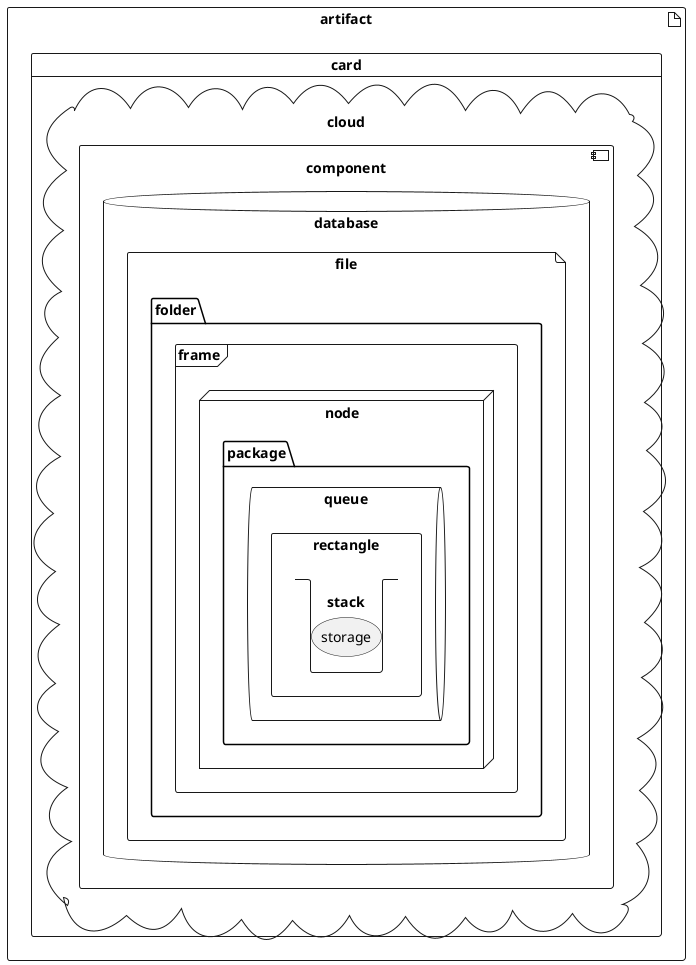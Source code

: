 @startuml
artifact artifact {
card card {
cloud cloud {
component component {
database database {
file file {
folder folder {
frame frame {
node node {
package package {
queue queue {
rectangle rectangle {
stack stack {
storage storage {
}
}
}
}
}
}
}
}
}
}
}
}
}
}
@enduml
